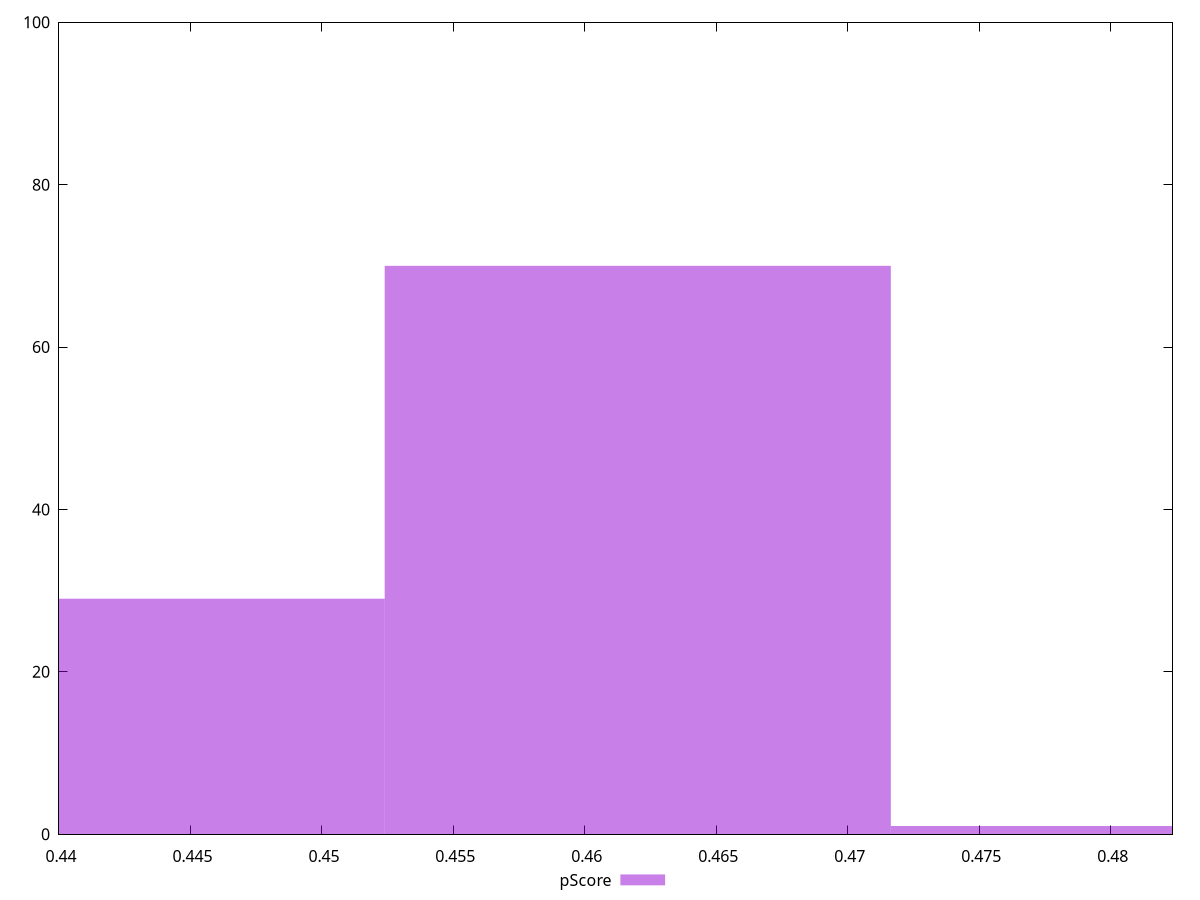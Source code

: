 reset

$pScore <<EOF
0.4427630333174764 29
0.46201359998345365 70
0.4812641666494309 1
EOF

set key outside below
set boxwidth 0.019250566665977235
set xrange [0.44:0.4823529411764706]
set yrange [0:100]
set trange [0:100]
set style fill transparent solid 0.5 noborder
set terminal svg size 640, 490 enhanced background rgb 'white'
set output "report_00017_2021-02-10T15-08-03.406Z/unused-javascript/samples/pages+cached+noadtech+nomedia+nocss/pScore/histogram.svg"

plot $pScore title "pScore" with boxes

reset
